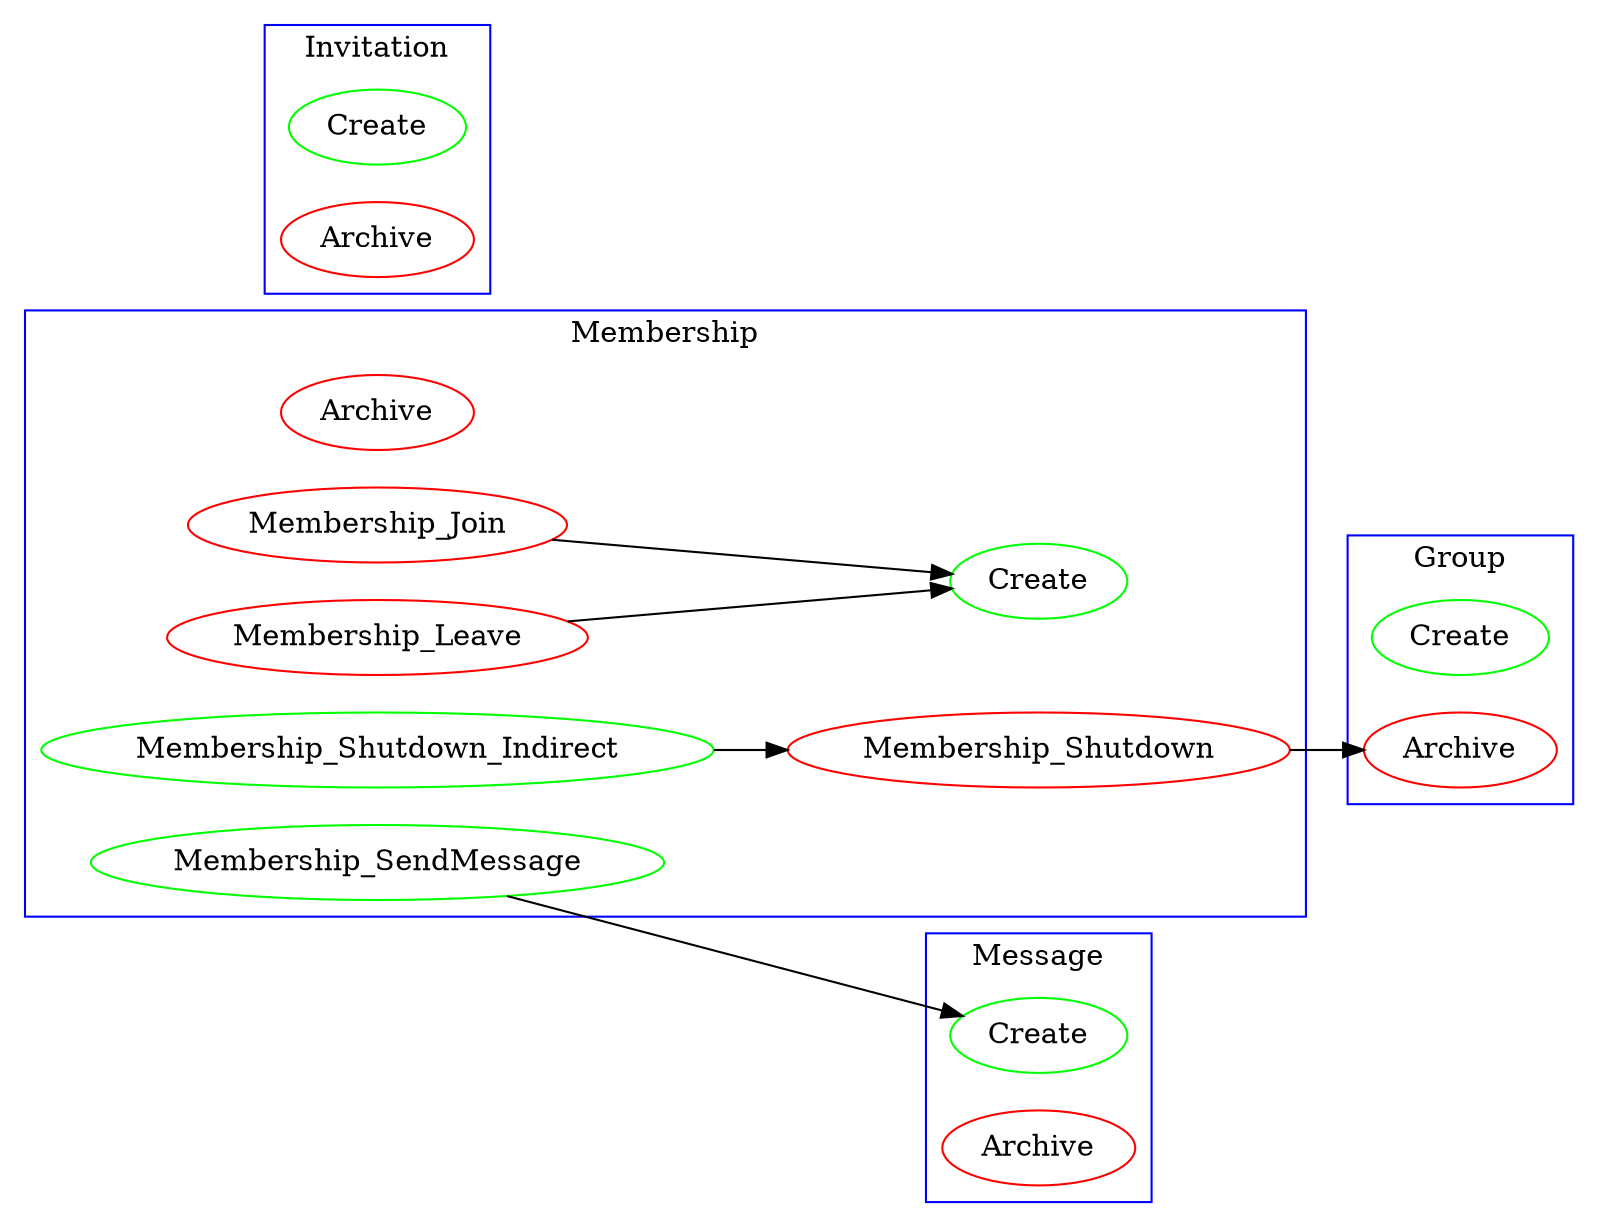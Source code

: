 digraph G {
compound=true;
rankdir=LR;
subgraph cluster_Message{
n0[label=Create][color=green]; 
n1[label=Archive][color=red]; 
label=Message;color=blue
}subgraph cluster_Invitation{
n2[label=Create][color=green]; 
n3[label=Archive][color=red]; 
label=Invitation;color=blue
}subgraph cluster_Group{
n4[label=Create][color=green]; 
n5[label=Archive][color=red]; 
label=Group;color=blue
}subgraph cluster_Membership{
n6[label=Create][color=green]; 
n7[label=Archive][color=red]; 
n8[label=Membership_Join][color=red]; 
n9[label=Membership_Leave][color=red]; 
n10[label=Membership_SendMessage][color=green]; 
n11[label=Membership_Shutdown_Indirect][color=green]; 
n12[label=Membership_Shutdown][color=red]; 
label=Membership;color=blue
}n8->n6
n9->n6
n10->n0
n11->n12
n12->n5

}
